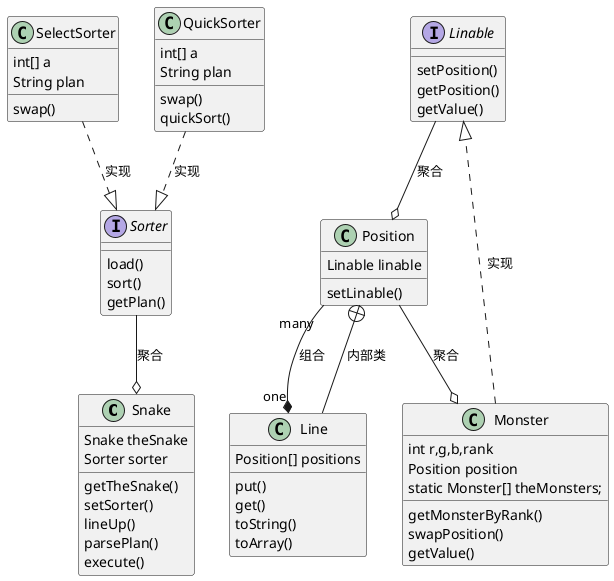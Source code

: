 @startuml classes



class Snake{
    Snake theSnake   
    Sorter sorter
    getTheSnake()
    setSorter()
    lineUp()
    parsePlan()
    execute()
}

interface Sorter{
    load()
    sort()
    getPlan()
}
class SelectSorter{
    int[] a
    String plan
    swap()
}
class QuickSorter{
    int[] a
    String plan
    swap()
    quickSort()
}

interface Linable{
    setPosition()
    getPosition()
    getValue()
}

class Line{
    Position[] positions
    put()
    get()
    toString()
    toArray()
}

class Monster {
    int r,g,b,rank
    Position position
    static Monster[] theMonsters;
    getMonsterByRank()
    swapPosition()
    getValue()
}

class Position{
    Linable linable
    setLinable()
}

Linable  --o   Position :聚合
Position --o   Monster :聚合
Sorter --o Snake :聚合
Position "many" --* "one" Line   :组合


Monster ..|>Linable :实现
SelectSorter..|> Sorter :实现
QuickSorter..|> Sorter :实现

Position +-- Line :内部类



@enduml